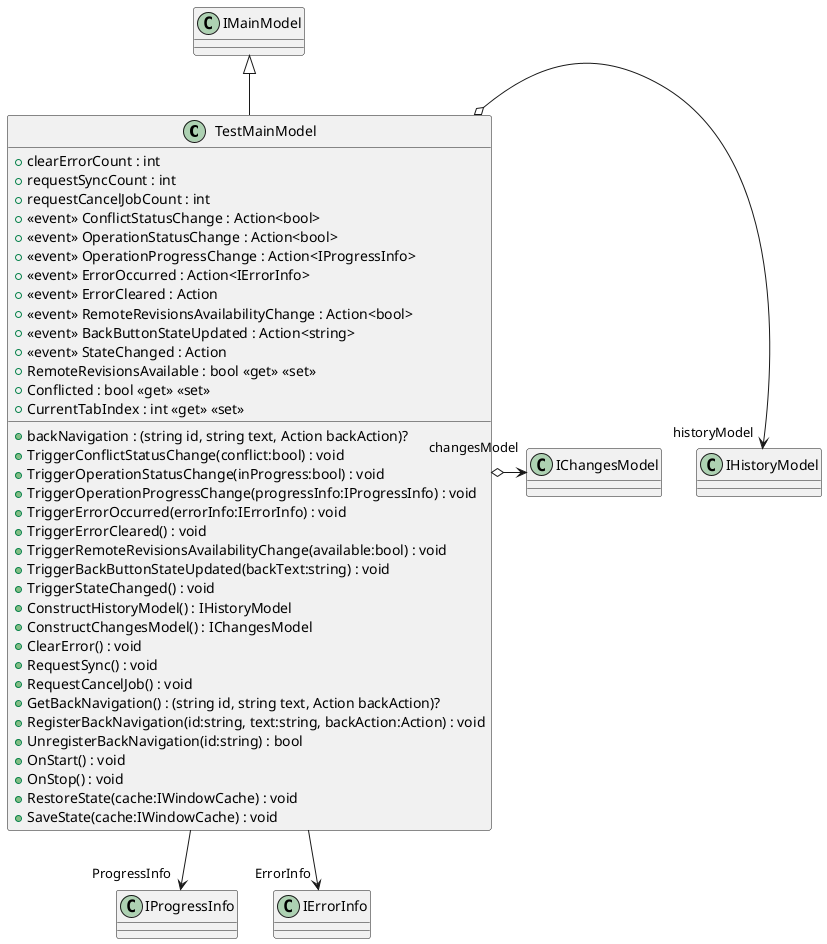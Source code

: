 @startuml
class TestMainModel {
    + clearErrorCount : int
    + requestSyncCount : int
    + requestCancelJobCount : int
    + backNavigation : (string id, string text, Action backAction)?
    +  <<event>> ConflictStatusChange : Action<bool> 
    + TriggerConflictStatusChange(conflict:bool) : void
    +  <<event>> OperationStatusChange : Action<bool> 
    + TriggerOperationStatusChange(inProgress:bool) : void
    +  <<event>> OperationProgressChange : Action<IProgressInfo> 
    + TriggerOperationProgressChange(progressInfo:IProgressInfo) : void
    +  <<event>> ErrorOccurred : Action<IErrorInfo> 
    + TriggerErrorOccurred(errorInfo:IErrorInfo) : void
    +  <<event>> ErrorCleared : Action 
    + TriggerErrorCleared() : void
    +  <<event>> RemoteRevisionsAvailabilityChange : Action<bool> 
    + TriggerRemoteRevisionsAvailabilityChange(available:bool) : void
    +  <<event>> BackButtonStateUpdated : Action<string> 
    + TriggerBackButtonStateUpdated(backText:string) : void
    +  <<event>> StateChanged : Action 
    + TriggerStateChanged() : void
    + RemoteRevisionsAvailable : bool <<get>> <<set>>
    + Conflicted : bool <<get>> <<set>>
    + CurrentTabIndex : int <<get>> <<set>>
    + ConstructHistoryModel() : IHistoryModel
    + ConstructChangesModel() : IChangesModel
    + ClearError() : void
    + RequestSync() : void
    + RequestCancelJob() : void
    + GetBackNavigation() : (string id, string text, Action backAction)?
    + RegisterBackNavigation(id:string, text:string, backAction:Action) : void
    + UnregisterBackNavigation(id:string) : bool
    + OnStart() : void
    + OnStop() : void
    + RestoreState(cache:IWindowCache) : void
    + SaveState(cache:IWindowCache) : void
}
IMainModel <|-- TestMainModel
TestMainModel o-> "historyModel" IHistoryModel
TestMainModel o-> "changesModel" IChangesModel
TestMainModel --> "ProgressInfo" IProgressInfo
TestMainModel --> "ErrorInfo" IErrorInfo
@enduml

